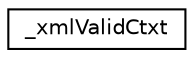 digraph "Graphical Class Hierarchy"
{
 // LATEX_PDF_SIZE
  edge [fontname="Helvetica",fontsize="10",labelfontname="Helvetica",labelfontsize="10"];
  node [fontname="Helvetica",fontsize="10",shape=record];
  rankdir="LR";
  Node0 [label="_xmlValidCtxt",height=0.2,width=0.4,color="black", fillcolor="white", style="filled",URL="$struct__xmlValidCtxt.html",tooltip=" "];
}
